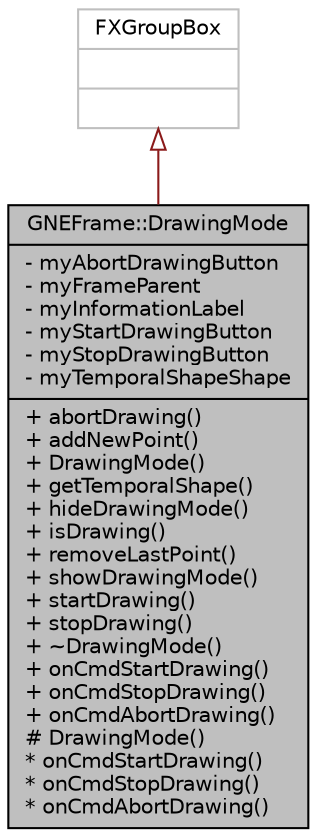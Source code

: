 digraph "GNEFrame::DrawingMode"
{
  edge [fontname="Helvetica",fontsize="10",labelfontname="Helvetica",labelfontsize="10"];
  node [fontname="Helvetica",fontsize="10",shape=record];
  Node0 [label="{GNEFrame::DrawingMode\n|- myAbortDrawingButton\l- myFrameParent\l- myInformationLabel\l- myStartDrawingButton\l- myStopDrawingButton\l- myTemporalShapeShape\l|+ abortDrawing()\l+ addNewPoint()\l+ DrawingMode()\l+ getTemporalShape()\l+ hideDrawingMode()\l+ isDrawing()\l+ removeLastPoint()\l+ showDrawingMode()\l+ startDrawing()\l+ stopDrawing()\l+ ~DrawingMode()\l+ onCmdStartDrawing()\l+ onCmdStopDrawing()\l+ onCmdAbortDrawing()\l# DrawingMode()\l* onCmdStartDrawing()\l* onCmdStopDrawing()\l* onCmdAbortDrawing()\l}",height=0.2,width=0.4,color="black", fillcolor="grey75", style="filled", fontcolor="black"];
  Node1 -> Node0 [dir="back",color="firebrick4",fontsize="10",style="solid",arrowtail="onormal",fontname="Helvetica"];
  Node1 [label="{FXGroupBox\n||}",height=0.2,width=0.4,color="grey75", fillcolor="white", style="filled"];
}
